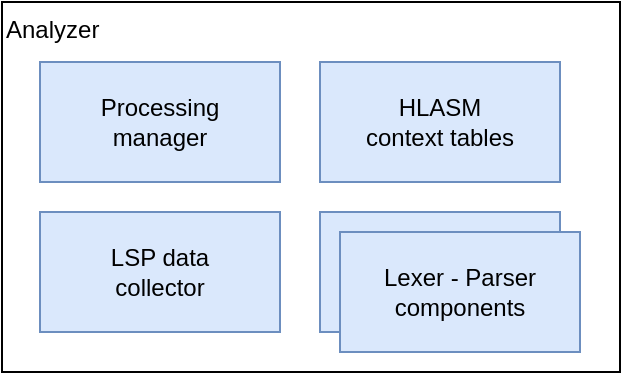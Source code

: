 <mxfile version="12.7.0" type="device"><diagram id="ERvEikIAbuAEUn9lf5Qu" name="Page-1"><mxGraphModel dx="1422" dy="714" grid="1" gridSize="10" guides="1" tooltips="1" connect="1" arrows="1" fold="1" page="1" pageScale="1" pageWidth="413" pageHeight="291" math="0" shadow="0"><root><mxCell id="0"/><mxCell id="1" parent="0"/><mxCell id="QlQmvvS0TMtKOBI_XdEg-2" value="Analyzer" style="rounded=0;whiteSpace=wrap;html=1;flipV=0;flipH=1;direction=east;verticalAlign=top;align=left;" vertex="1" parent="1"><mxGeometry x="31" y="55" width="309" height="185" as="geometry"/></mxCell><mxCell id="QlQmvvS0TMtKOBI_XdEg-3" value="Processing &lt;br&gt;manager" style="rounded=0;whiteSpace=wrap;html=1;flipV=0;flipH=1;direction=east;verticalAlign=middle;fillColor=#dae8fc;strokeColor=#6c8ebf;" vertex="1" parent="1"><mxGeometry x="50" y="85" width="120" height="60" as="geometry"/></mxCell><mxCell id="QlQmvvS0TMtKOBI_XdEg-4" value="HLASM &lt;br&gt;context tables" style="rounded=0;whiteSpace=wrap;html=1;flipV=0;flipH=1;direction=east;verticalAlign=middle;fillColor=#dae8fc;strokeColor=#6c8ebf;" vertex="1" parent="1"><mxGeometry x="190" y="85" width="120" height="60" as="geometry"/></mxCell><mxCell id="QlQmvvS0TMtKOBI_XdEg-5" value="LSP data &lt;br&gt;collector" style="rounded=0;whiteSpace=wrap;html=1;flipV=0;flipH=1;direction=east;verticalAlign=middle;fillColor=#dae8fc;strokeColor=#6c8ebf;" vertex="1" parent="1"><mxGeometry x="50" y="160" width="120" height="60" as="geometry"/></mxCell><mxCell id="QlQmvvS0TMtKOBI_XdEg-7" value="" style="rounded=0;whiteSpace=wrap;html=1;fillColor=#dae8fc;strokeColor=#6c8ebf;" vertex="1" parent="1"><mxGeometry x="190" y="160" width="120" height="60" as="geometry"/></mxCell><mxCell id="QlQmvvS0TMtKOBI_XdEg-6" value="Lexer - Parser&lt;br&gt;components" style="rounded=0;whiteSpace=wrap;html=1;fillColor=#dae8fc;strokeColor=#6c8ebf;" vertex="1" parent="1"><mxGeometry x="200" y="170" width="120" height="60" as="geometry"/></mxCell></root></mxGraphModel></diagram></mxfile>